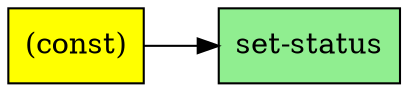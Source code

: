 digraph pipeline {
  node [shape="box"]
  rankdir=LR
  n3 [label="(const)",fillcolor="#ffff00",style="filled"]
  n1 [label="set-status",fillcolor="#90ee90",style="filled"]
  n3 -> n1
  }
